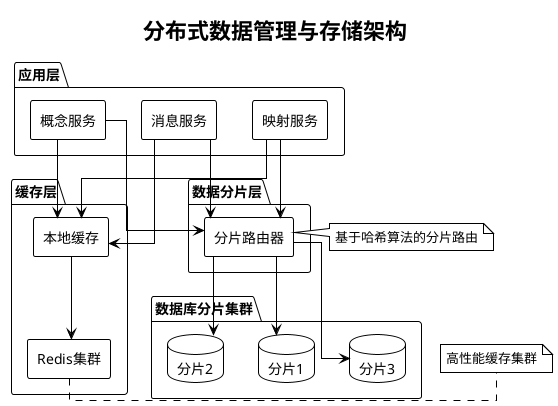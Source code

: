 @startuml data_management
!theme plain
skinparam backgroundColor #FFFFFF
skinparam componentStyle rectangle
skinparam linetype ortho

title 分布式数据管理与存储架构

package "应用层" {
    component [消息服务] as msg_service
    component [概念服务] as concept_service
    component [映射服务] as mapping_service
}

package "数据分片层" {
    component [分片路由器] as shard_router
}

package "数据库分片集群" {
    database "分片1" as shard_1
    database "分片2" as shard_2
    database "分片3" as shard_3
}

package "缓存层" {
    component [Redis集群] as redis_cluster
    component [本地缓存] as local_cache
}

' 数据访问流程
msg_service --> shard_router
concept_service --> shard_router
mapping_service --> shard_router

shard_router --> shard_1
shard_router --> shard_2
shard_router --> shard_3

' 缓存访问
msg_service --> local_cache
concept_service --> local_cache
mapping_service --> local_cache

local_cache --> redis_cluster

note right of shard_router : 基于哈希算法的分片路由
note right of redis_cluster : 高性能缓存集群

@enduml

